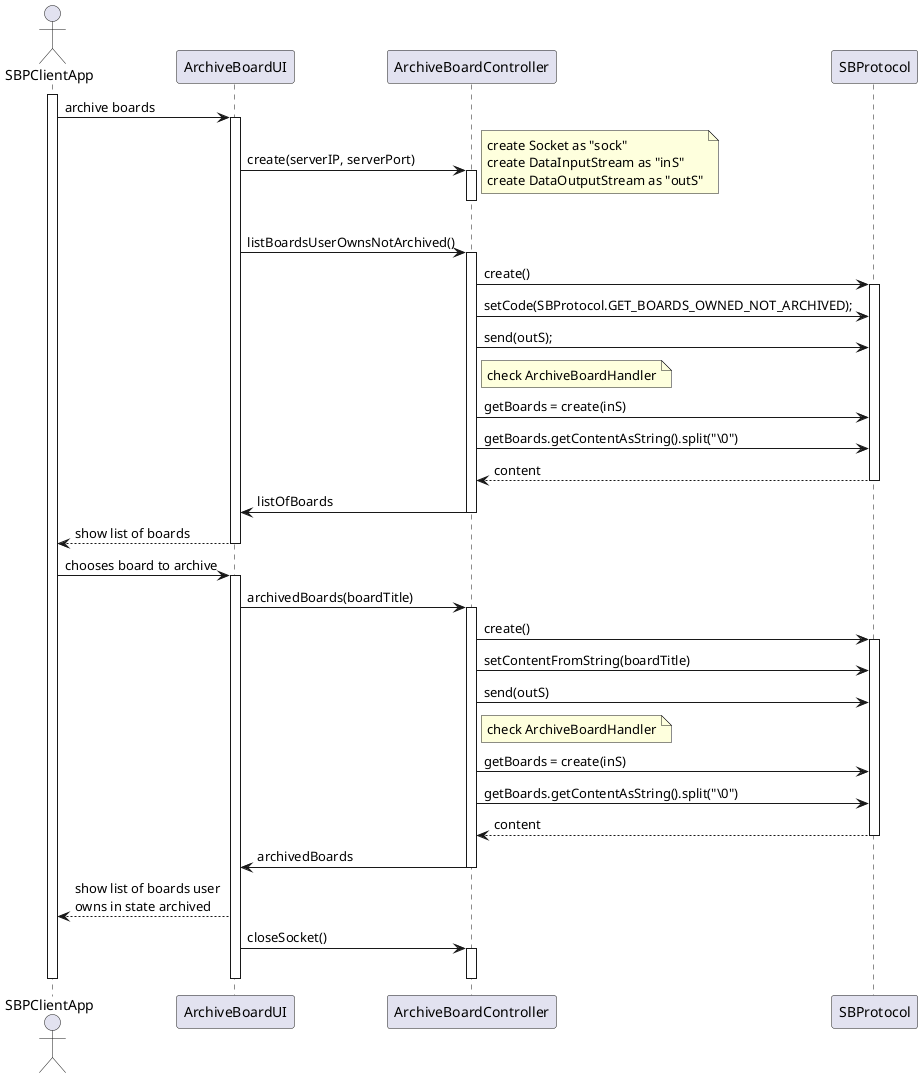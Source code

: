 @startuml
actor SBPClientApp as user
participant ArchiveBoardUI as ui
participant ArchiveBoardController as ctrl
participant SBProtocol as sbp



activate user
user -> ui :archive boards
activate ui

    ui -> ctrl :create(serverIP, serverPort)
    note right: create Socket as "sock"\ncreate DataInputStream as "inS"\ncreate DataOutputStream as "outS"
    activate ctrl
    deactivate ctrl

    ui -> ctrl :listBoardsUserOwnsNotArchived()
    activate ctrl
        ctrl ->sbp: create()
        activate sbp
            ctrl -> sbp : setCode(SBProtocol.GET_BOARDS_OWNED_NOT_ARCHIVED);
            ctrl -> sbp : send(outS);
            note right of ctrl: check ArchiveBoardHandler

            ctrl -> sbp : getBoards = create(inS)
            ctrl -> sbp : getBoards.getContentAsString().split("\0")
            sbp --> ctrl : content

        deactivate sbp

        ctrl -> ui: listOfBoards
        deactivate ctrl
        ui --> user : show list of boards

deactivate ui

user -> ui: chooses board to archive
activate ui
    ui -> ctrl :archivedBoards(boardTitle)
    activate ctrl
        ctrl -> sbp : create()
        activate sbp
        ctrl -> sbp : setContentFromString(boardTitle)
        ctrl -> sbp : send(outS)
        note right of ctrl: check ArchiveBoardHandler
        ctrl -> sbp : getBoards = create(inS)
        ctrl -> sbp : getBoards.getContentAsString().split("\0")
        sbp --> ctrl : content
        deactivate sbp

        ctrl -> ui: archivedBoards
    deactivate ctrl
ui--> user :show list of boards user \nowns in state archived

ui -> ctrl : closeSocket()
    activate ctrl
    deactivate ctrl
deactivate ui
deactivate user



@enduml


